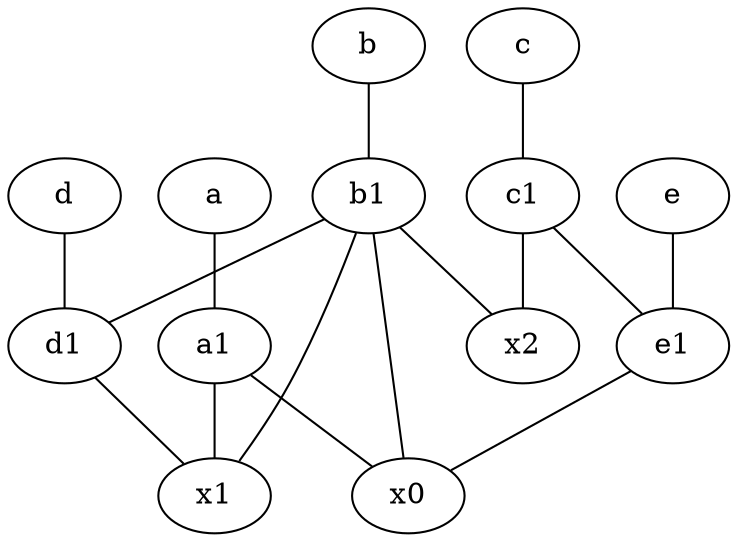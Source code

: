 graph {
	c1 [pos="4.5,3!"]
	x2
	x1
	c [pos="4.5,2!"]
	x0
	b1 [pos="9,4!"]
	b [pos="10,4!"]
	d [pos="2,5!"]
	e [pos="7,9!"]
	e1 [pos="7,7!"]
	d1 [pos="3,5!"]
	a [pos="8,2!"]
	a1 [pos="8,3!"]
	e -- e1
	b1 -- x1
	d -- d1
	c1 -- e1
	b1 -- x0
	a1 -- x1
	c1 -- x2
	a1 -- x0
	b1 -- d1
	e1 -- x0
	b -- b1
	d1 -- x1
	c -- c1
	a -- a1
	b1 -- x2
}
